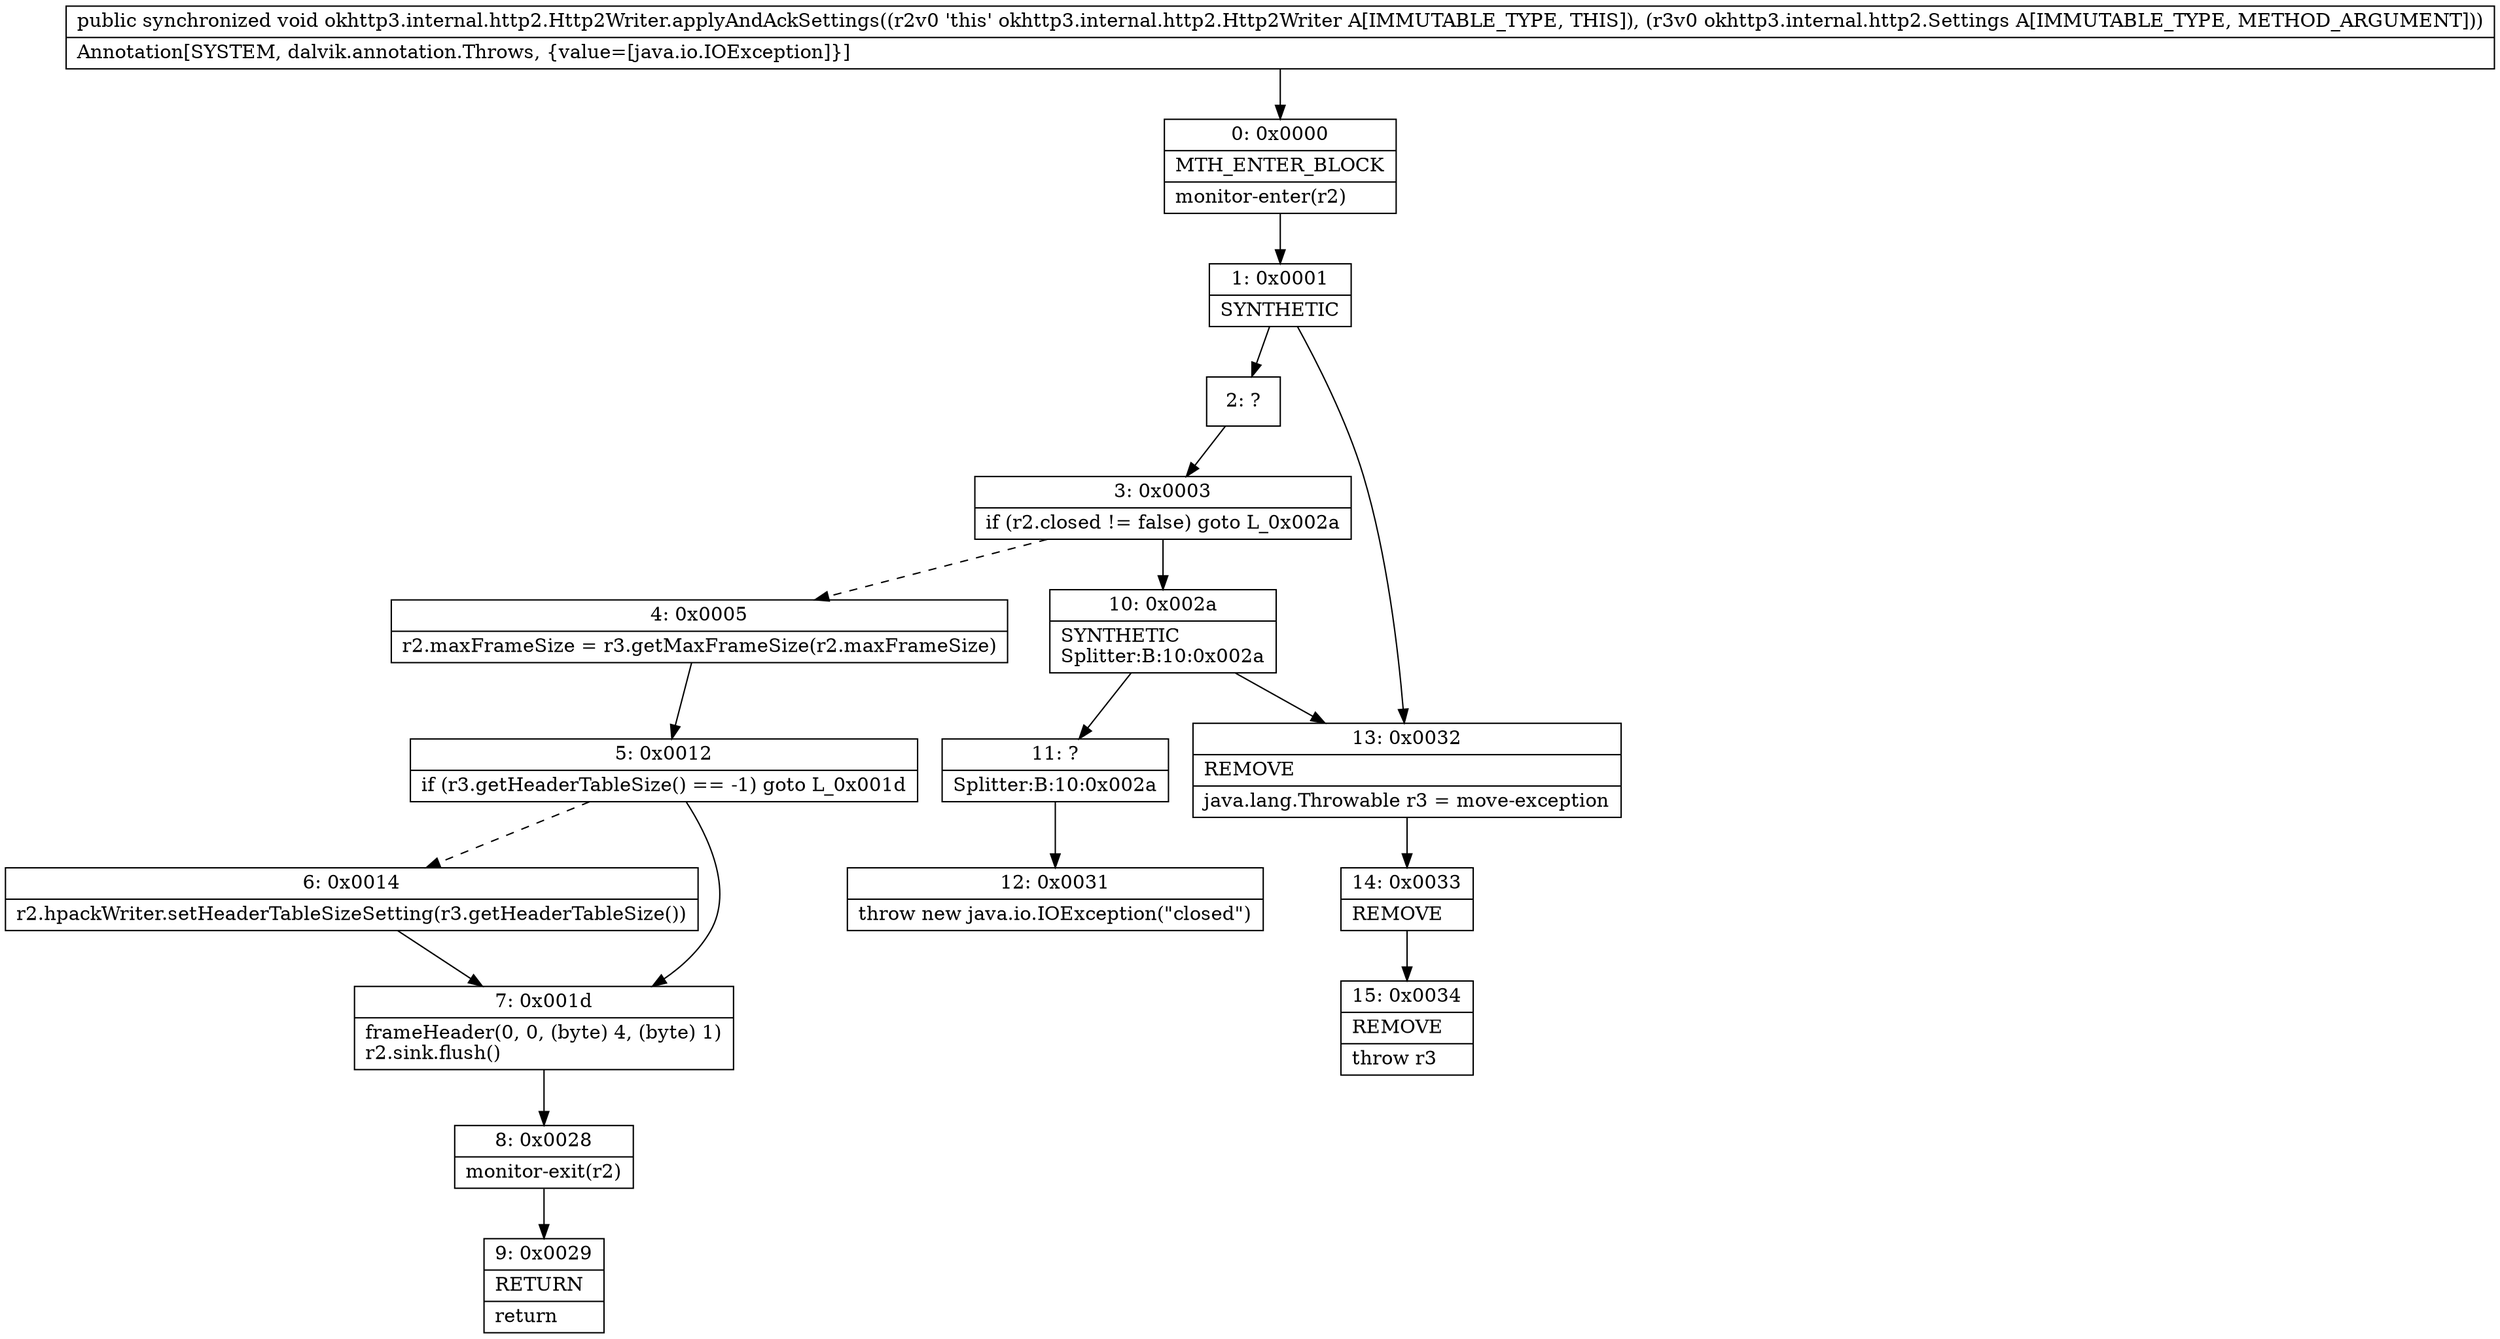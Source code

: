 digraph "CFG forokhttp3.internal.http2.Http2Writer.applyAndAckSettings(Lokhttp3\/internal\/http2\/Settings;)V" {
Node_0 [shape=record,label="{0\:\ 0x0000|MTH_ENTER_BLOCK\l|monitor\-enter(r2)\l}"];
Node_1 [shape=record,label="{1\:\ 0x0001|SYNTHETIC\l}"];
Node_2 [shape=record,label="{2\:\ ?}"];
Node_3 [shape=record,label="{3\:\ 0x0003|if (r2.closed != false) goto L_0x002a\l}"];
Node_4 [shape=record,label="{4\:\ 0x0005|r2.maxFrameSize = r3.getMaxFrameSize(r2.maxFrameSize)\l}"];
Node_5 [shape=record,label="{5\:\ 0x0012|if (r3.getHeaderTableSize() == \-1) goto L_0x001d\l}"];
Node_6 [shape=record,label="{6\:\ 0x0014|r2.hpackWriter.setHeaderTableSizeSetting(r3.getHeaderTableSize())\l}"];
Node_7 [shape=record,label="{7\:\ 0x001d|frameHeader(0, 0, (byte) 4, (byte) 1)\lr2.sink.flush()\l}"];
Node_8 [shape=record,label="{8\:\ 0x0028|monitor\-exit(r2)\l}"];
Node_9 [shape=record,label="{9\:\ 0x0029|RETURN\l|return\l}"];
Node_10 [shape=record,label="{10\:\ 0x002a|SYNTHETIC\lSplitter:B:10:0x002a\l}"];
Node_11 [shape=record,label="{11\:\ ?|Splitter:B:10:0x002a\l}"];
Node_12 [shape=record,label="{12\:\ 0x0031|throw new java.io.IOException(\"closed\")\l}"];
Node_13 [shape=record,label="{13\:\ 0x0032|REMOVE\l|java.lang.Throwable r3 = move\-exception\l}"];
Node_14 [shape=record,label="{14\:\ 0x0033|REMOVE\l}"];
Node_15 [shape=record,label="{15\:\ 0x0034|REMOVE\l|throw r3\l}"];
MethodNode[shape=record,label="{public synchronized void okhttp3.internal.http2.Http2Writer.applyAndAckSettings((r2v0 'this' okhttp3.internal.http2.Http2Writer A[IMMUTABLE_TYPE, THIS]), (r3v0 okhttp3.internal.http2.Settings A[IMMUTABLE_TYPE, METHOD_ARGUMENT]))  | Annotation[SYSTEM, dalvik.annotation.Throws, \{value=[java.io.IOException]\}]\l}"];
MethodNode -> Node_0;
Node_0 -> Node_1;
Node_1 -> Node_2;
Node_1 -> Node_13;
Node_2 -> Node_3;
Node_3 -> Node_4[style=dashed];
Node_3 -> Node_10;
Node_4 -> Node_5;
Node_5 -> Node_6[style=dashed];
Node_5 -> Node_7;
Node_6 -> Node_7;
Node_7 -> Node_8;
Node_8 -> Node_9;
Node_10 -> Node_11;
Node_10 -> Node_13;
Node_11 -> Node_12;
Node_13 -> Node_14;
Node_14 -> Node_15;
}

